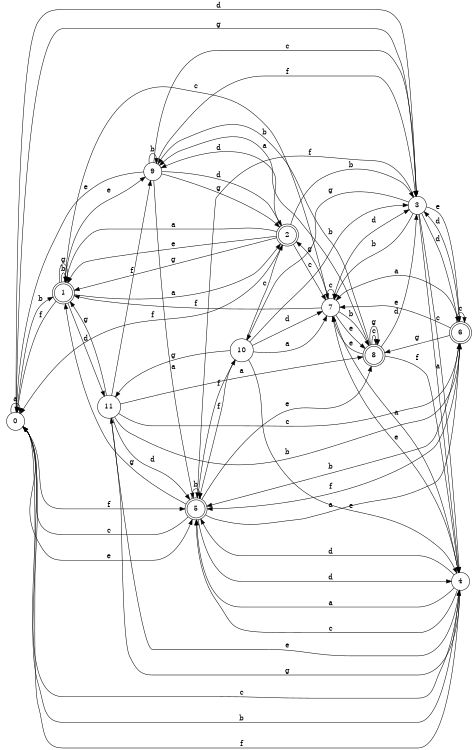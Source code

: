 digraph n10_2 {
__start0 [label="" shape="none"];

rankdir=LR;
size="8,5";

s0 [style="filled", color="black", fillcolor="white" shape="circle", label="0"];
s1 [style="rounded,filled", color="black", fillcolor="white" shape="doublecircle", label="1"];
s2 [style="rounded,filled", color="black", fillcolor="white" shape="doublecircle", label="2"];
s3 [style="filled", color="black", fillcolor="white" shape="circle", label="3"];
s4 [style="filled", color="black", fillcolor="white" shape="circle", label="4"];
s5 [style="rounded,filled", color="black", fillcolor="white" shape="doublecircle", label="5"];
s6 [style="rounded,filled", color="black", fillcolor="white" shape="doublecircle", label="6"];
s7 [style="filled", color="black", fillcolor="white" shape="circle", label="7"];
s8 [style="rounded,filled", color="black", fillcolor="white" shape="doublecircle", label="8"];
s9 [style="filled", color="black", fillcolor="white" shape="circle", label="9"];
s10 [style="filled", color="black", fillcolor="white" shape="circle", label="10"];
s11 [style="filled", color="black", fillcolor="white" shape="circle", label="11"];
s0 -> s0 [label="a"];
s0 -> s1 [label="b"];
s0 -> s4 [label="c"];
s0 -> s3 [label="d"];
s0 -> s5 [label="e"];
s0 -> s5 [label="f"];
s0 -> s3 [label="g"];
s1 -> s2 [label="a"];
s1 -> s1 [label="b"];
s1 -> s7 [label="c"];
s1 -> s11 [label="d"];
s1 -> s9 [label="e"];
s1 -> s0 [label="f"];
s1 -> s1 [label="g"];
s2 -> s1 [label="a"];
s2 -> s3 [label="b"];
s2 -> s7 [label="c"];
s2 -> s9 [label="d"];
s2 -> s1 [label="e"];
s2 -> s0 [label="f"];
s2 -> s1 [label="g"];
s3 -> s4 [label="a"];
s3 -> s7 [label="b"];
s3 -> s4 [label="c"];
s3 -> s6 [label="d"];
s3 -> s6 [label="e"];
s3 -> s5 [label="f"];
s3 -> s10 [label="g"];
s4 -> s5 [label="a"];
s4 -> s0 [label="b"];
s4 -> s5 [label="c"];
s4 -> s5 [label="d"];
s4 -> s7 [label="e"];
s4 -> s0 [label="f"];
s4 -> s11 [label="g"];
s5 -> s6 [label="a"];
s5 -> s5 [label="b"];
s5 -> s0 [label="c"];
s5 -> s4 [label="d"];
s5 -> s8 [label="e"];
s5 -> s10 [label="f"];
s5 -> s1 [label="g"];
s6 -> s7 [label="a"];
s6 -> s5 [label="b"];
s6 -> s6 [label="c"];
s6 -> s3 [label="d"];
s6 -> s7 [label="e"];
s6 -> s5 [label="f"];
s6 -> s8 [label="g"];
s7 -> s4 [label="a"];
s7 -> s8 [label="b"];
s7 -> s7 [label="c"];
s7 -> s3 [label="d"];
s7 -> s8 [label="e"];
s7 -> s1 [label="f"];
s7 -> s2 [label="g"];
s8 -> s9 [label="a"];
s8 -> s9 [label="b"];
s8 -> s8 [label="c"];
s8 -> s3 [label="d"];
s8 -> s7 [label="e"];
s8 -> s4 [label="f"];
s8 -> s8 [label="g"];
s9 -> s5 [label="a"];
s9 -> s9 [label="b"];
s9 -> s3 [label="c"];
s9 -> s2 [label="d"];
s9 -> s0 [label="e"];
s9 -> s3 [label="f"];
s9 -> s2 [label="g"];
s10 -> s7 [label="a"];
s10 -> s3 [label="b"];
s10 -> s2 [label="c"];
s10 -> s7 [label="d"];
s10 -> s4 [label="e"];
s10 -> s5 [label="f"];
s10 -> s11 [label="g"];
s11 -> s8 [label="a"];
s11 -> s6 [label="b"];
s11 -> s6 [label="c"];
s11 -> s5 [label="d"];
s11 -> s4 [label="e"];
s11 -> s9 [label="f"];
s11 -> s1 [label="g"];

}